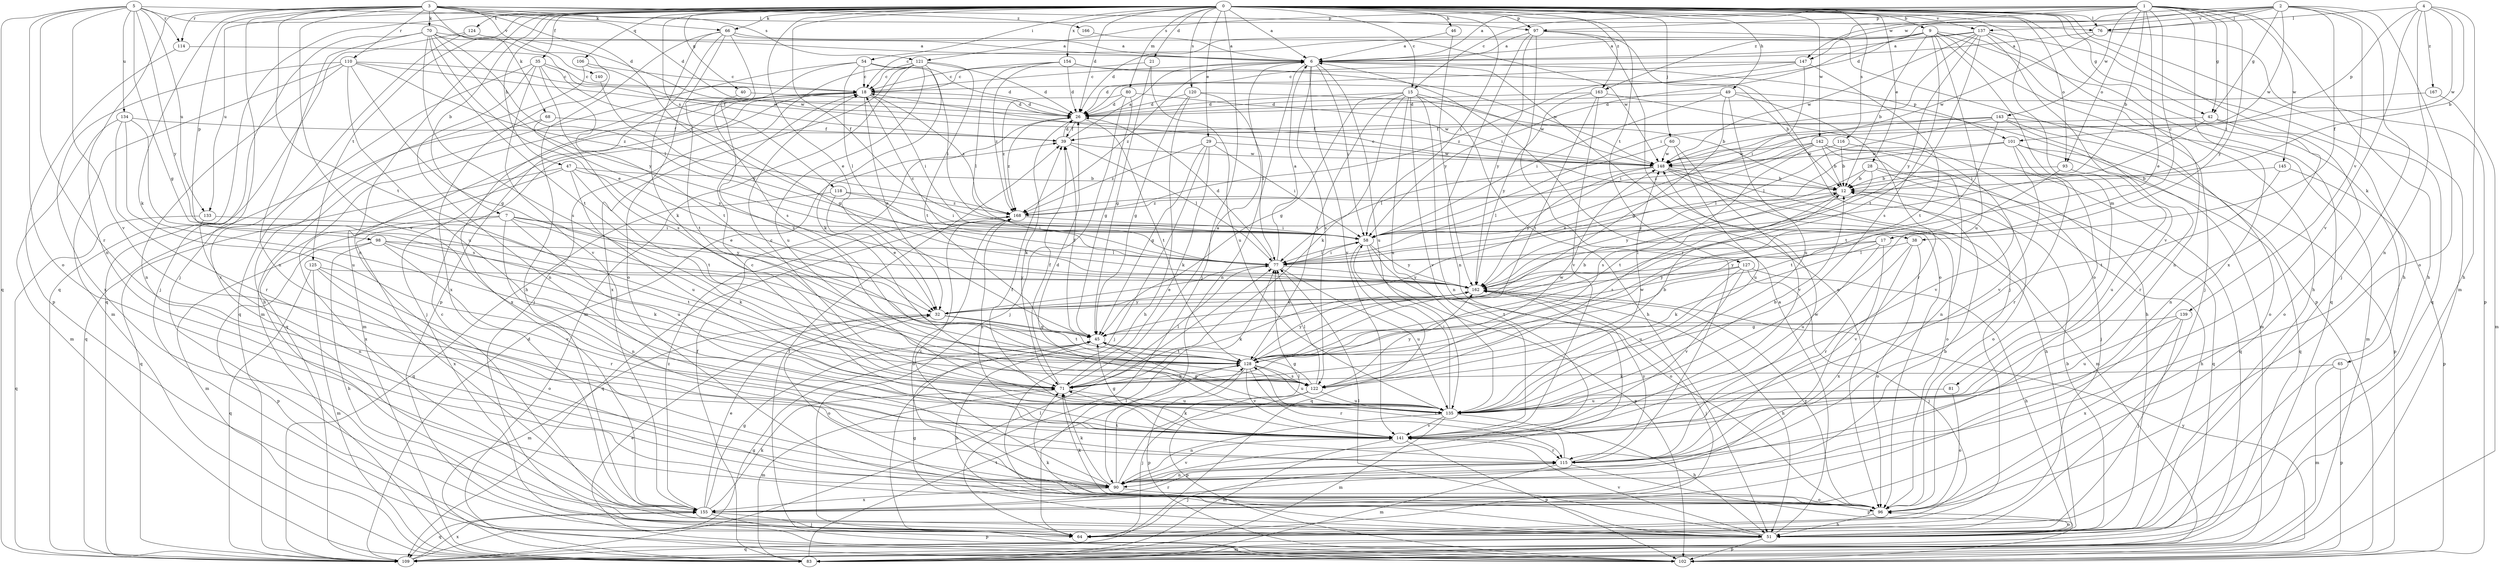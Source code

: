 strict digraph  {
0;
1;
2;
3;
4;
5;
6;
7;
9;
12;
15;
17;
18;
21;
26;
28;
29;
32;
35;
38;
39;
40;
42;
45;
46;
47;
49;
51;
54;
58;
60;
64;
65;
66;
68;
70;
71;
76;
77;
80;
81;
83;
90;
93;
96;
97;
98;
101;
102;
106;
109;
110;
114;
115;
116;
118;
120;
121;
122;
124;
125;
127;
128;
133;
134;
135;
137;
139;
140;
141;
142;
143;
145;
147;
148;
154;
155;
162;
163;
166;
167;
168;
0 -> 6  [label=a];
0 -> 7  [label=b];
0 -> 9  [label=b];
0 -> 15  [label=c];
0 -> 21  [label=d];
0 -> 26  [label=d];
0 -> 28  [label=e];
0 -> 29  [label=e];
0 -> 32  [label=e];
0 -> 35  [label=f];
0 -> 38  [label=f];
0 -> 40  [label=g];
0 -> 42  [label=g];
0 -> 46  [label=h];
0 -> 47  [label=h];
0 -> 49  [label=h];
0 -> 51  [label=h];
0 -> 54  [label=i];
0 -> 58  [label=i];
0 -> 60  [label=j];
0 -> 64  [label=j];
0 -> 65  [label=k];
0 -> 66  [label=k];
0 -> 76  [label=l];
0 -> 80  [label=m];
0 -> 81  [label=m];
0 -> 83  [label=m];
0 -> 90  [label=n];
0 -> 93  [label=o];
0 -> 97  [label=p];
0 -> 106  [label=q];
0 -> 109  [label=q];
0 -> 116  [label=s];
0 -> 118  [label=s];
0 -> 120  [label=s];
0 -> 124  [label=t];
0 -> 125  [label=t];
0 -> 127  [label=t];
0 -> 133  [label=u];
0 -> 137  [label=v];
0 -> 142  [label=w];
0 -> 154  [label=x];
0 -> 163  [label=z];
1 -> 6  [label=a];
1 -> 12  [label=b];
1 -> 15  [label=c];
1 -> 17  [label=c];
1 -> 32  [label=e];
1 -> 42  [label=g];
1 -> 51  [label=h];
1 -> 58  [label=i];
1 -> 93  [label=o];
1 -> 97  [label=p];
1 -> 121  [label=s];
1 -> 143  [label=w];
1 -> 145  [label=w];
1 -> 147  [label=w];
1 -> 155  [label=x];
1 -> 162  [label=y];
2 -> 26  [label=d];
2 -> 38  [label=f];
2 -> 42  [label=g];
2 -> 64  [label=j];
2 -> 76  [label=l];
2 -> 96  [label=o];
2 -> 137  [label=v];
2 -> 139  [label=v];
2 -> 147  [label=w];
2 -> 148  [label=w];
2 -> 163  [label=z];
3 -> 26  [label=d];
3 -> 58  [label=i];
3 -> 64  [label=j];
3 -> 66  [label=k];
3 -> 68  [label=k];
3 -> 70  [label=k];
3 -> 71  [label=k];
3 -> 90  [label=n];
3 -> 97  [label=p];
3 -> 98  [label=p];
3 -> 110  [label=r];
3 -> 114  [label=r];
3 -> 121  [label=s];
3 -> 128  [label=t];
3 -> 140  [label=v];
3 -> 141  [label=v];
3 -> 166  [label=z];
4 -> 12  [label=b];
4 -> 51  [label=h];
4 -> 76  [label=l];
4 -> 90  [label=n];
4 -> 101  [label=p];
4 -> 141  [label=v];
4 -> 148  [label=w];
4 -> 167  [label=z];
5 -> 26  [label=d];
5 -> 45  [label=g];
5 -> 76  [label=l];
5 -> 96  [label=o];
5 -> 109  [label=q];
5 -> 114  [label=r];
5 -> 115  [label=r];
5 -> 133  [label=u];
5 -> 134  [label=u];
5 -> 141  [label=v];
5 -> 162  [label=y];
6 -> 18  [label=c];
6 -> 58  [label=i];
6 -> 90  [label=n];
6 -> 96  [label=o];
6 -> 101  [label=p];
6 -> 122  [label=s];
6 -> 135  [label=u];
6 -> 141  [label=v];
6 -> 168  [label=z];
7 -> 58  [label=i];
7 -> 71  [label=k];
7 -> 83  [label=m];
7 -> 90  [label=n];
7 -> 135  [label=u];
7 -> 155  [label=x];
7 -> 162  [label=y];
9 -> 6  [label=a];
9 -> 12  [label=b];
9 -> 26  [label=d];
9 -> 51  [label=h];
9 -> 58  [label=i];
9 -> 64  [label=j];
9 -> 96  [label=o];
9 -> 109  [label=q];
9 -> 122  [label=s];
9 -> 135  [label=u];
12 -> 18  [label=c];
12 -> 51  [label=h];
12 -> 122  [label=s];
12 -> 162  [label=y];
12 -> 168  [label=z];
15 -> 26  [label=d];
15 -> 45  [label=g];
15 -> 51  [label=h];
15 -> 71  [label=k];
15 -> 90  [label=n];
15 -> 128  [label=t];
15 -> 135  [label=u];
15 -> 141  [label=v];
15 -> 148  [label=w];
17 -> 71  [label=k];
17 -> 77  [label=l];
17 -> 135  [label=u];
17 -> 141  [label=v];
17 -> 162  [label=y];
18 -> 26  [label=d];
18 -> 32  [label=e];
18 -> 58  [label=i];
18 -> 64  [label=j];
18 -> 83  [label=m];
18 -> 109  [label=q];
18 -> 155  [label=x];
18 -> 168  [label=z];
21 -> 18  [label=c];
21 -> 45  [label=g];
21 -> 135  [label=u];
26 -> 39  [label=f];
26 -> 71  [label=k];
26 -> 128  [label=t];
26 -> 168  [label=z];
28 -> 12  [label=b];
28 -> 96  [label=o];
28 -> 109  [label=q];
28 -> 128  [label=t];
28 -> 162  [label=y];
29 -> 45  [label=g];
29 -> 58  [label=i];
29 -> 64  [label=j];
29 -> 71  [label=k];
29 -> 148  [label=w];
29 -> 168  [label=z];
32 -> 45  [label=g];
32 -> 83  [label=m];
32 -> 96  [label=o];
32 -> 128  [label=t];
32 -> 162  [label=y];
35 -> 18  [label=c];
35 -> 45  [label=g];
35 -> 90  [label=n];
35 -> 109  [label=q];
35 -> 122  [label=s];
35 -> 128  [label=t];
35 -> 141  [label=v];
38 -> 77  [label=l];
38 -> 96  [label=o];
38 -> 115  [label=r];
38 -> 155  [label=x];
39 -> 6  [label=a];
39 -> 26  [label=d];
39 -> 77  [label=l];
39 -> 148  [label=w];
40 -> 26  [label=d];
40 -> 128  [label=t];
42 -> 39  [label=f];
42 -> 58  [label=i];
42 -> 90  [label=n];
42 -> 96  [label=o];
45 -> 12  [label=b];
45 -> 39  [label=f];
45 -> 51  [label=h];
45 -> 128  [label=t];
46 -> 6  [label=a];
46 -> 162  [label=y];
47 -> 12  [label=b];
47 -> 32  [label=e];
47 -> 109  [label=q];
47 -> 128  [label=t];
47 -> 135  [label=u];
47 -> 155  [label=x];
49 -> 26  [label=d];
49 -> 45  [label=g];
49 -> 58  [label=i];
49 -> 83  [label=m];
49 -> 115  [label=r];
49 -> 135  [label=u];
51 -> 6  [label=a];
51 -> 12  [label=b];
51 -> 18  [label=c];
51 -> 45  [label=g];
51 -> 71  [label=k];
51 -> 77  [label=l];
51 -> 83  [label=m];
51 -> 96  [label=o];
51 -> 102  [label=p];
51 -> 109  [label=q];
51 -> 141  [label=v];
54 -> 18  [label=c];
54 -> 26  [label=d];
54 -> 58  [label=i];
54 -> 77  [label=l];
54 -> 83  [label=m];
54 -> 122  [label=s];
58 -> 77  [label=l];
58 -> 96  [label=o];
58 -> 102  [label=p];
58 -> 109  [label=q];
58 -> 162  [label=y];
60 -> 77  [label=l];
60 -> 135  [label=u];
60 -> 141  [label=v];
60 -> 148  [label=w];
64 -> 77  [label=l];
65 -> 71  [label=k];
65 -> 83  [label=m];
65 -> 102  [label=p];
66 -> 6  [label=a];
66 -> 51  [label=h];
66 -> 71  [label=k];
66 -> 96  [label=o];
66 -> 102  [label=p];
66 -> 122  [label=s];
66 -> 148  [label=w];
68 -> 39  [label=f];
68 -> 109  [label=q];
68 -> 162  [label=y];
70 -> 6  [label=a];
70 -> 32  [label=e];
70 -> 64  [label=j];
70 -> 77  [label=l];
70 -> 90  [label=n];
70 -> 122  [label=s];
70 -> 128  [label=t];
70 -> 148  [label=w];
70 -> 162  [label=y];
71 -> 6  [label=a];
71 -> 18  [label=c];
71 -> 39  [label=f];
71 -> 77  [label=l];
71 -> 83  [label=m];
71 -> 135  [label=u];
71 -> 148  [label=w];
76 -> 6  [label=a];
76 -> 102  [label=p];
76 -> 148  [label=w];
77 -> 6  [label=a];
77 -> 18  [label=c];
77 -> 26  [label=d];
77 -> 32  [label=e];
77 -> 58  [label=i];
77 -> 135  [label=u];
77 -> 162  [label=y];
80 -> 26  [label=d];
80 -> 45  [label=g];
80 -> 64  [label=j];
80 -> 148  [label=w];
80 -> 168  [label=z];
81 -> 96  [label=o];
81 -> 135  [label=u];
83 -> 39  [label=f];
83 -> 128  [label=t];
90 -> 71  [label=k];
90 -> 77  [label=l];
90 -> 96  [label=o];
90 -> 128  [label=t];
90 -> 141  [label=v];
90 -> 155  [label=x];
90 -> 168  [label=z];
93 -> 12  [label=b];
93 -> 128  [label=t];
93 -> 135  [label=u];
96 -> 51  [label=h];
96 -> 71  [label=k];
96 -> 162  [label=y];
97 -> 6  [label=a];
97 -> 64  [label=j];
97 -> 90  [label=n];
97 -> 96  [label=o];
97 -> 102  [label=p];
97 -> 115  [label=r];
97 -> 162  [label=y];
98 -> 51  [label=h];
98 -> 71  [label=k];
98 -> 77  [label=l];
98 -> 102  [label=p];
98 -> 128  [label=t];
98 -> 141  [label=v];
101 -> 77  [label=l];
101 -> 102  [label=p];
101 -> 109  [label=q];
101 -> 115  [label=r];
101 -> 141  [label=v];
101 -> 148  [label=w];
102 -> 32  [label=e];
102 -> 39  [label=f];
102 -> 162  [label=y];
106 -> 18  [label=c];
106 -> 51  [label=h];
106 -> 155  [label=x];
109 -> 26  [label=d];
109 -> 45  [label=g];
109 -> 77  [label=l];
109 -> 155  [label=x];
110 -> 18  [label=c];
110 -> 39  [label=f];
110 -> 45  [label=g];
110 -> 83  [label=m];
110 -> 90  [label=n];
110 -> 135  [label=u];
110 -> 155  [label=x];
110 -> 168  [label=z];
114 -> 102  [label=p];
114 -> 148  [label=w];
115 -> 64  [label=j];
115 -> 83  [label=m];
115 -> 90  [label=n];
115 -> 102  [label=p];
115 -> 128  [label=t];
115 -> 148  [label=w];
115 -> 162  [label=y];
116 -> 12  [label=b];
116 -> 141  [label=v];
116 -> 148  [label=w];
118 -> 32  [label=e];
118 -> 58  [label=i];
118 -> 109  [label=q];
118 -> 168  [label=z];
120 -> 12  [label=b];
120 -> 26  [label=d];
120 -> 45  [label=g];
120 -> 51  [label=h];
120 -> 77  [label=l];
121 -> 18  [label=c];
121 -> 26  [label=d];
121 -> 64  [label=j];
121 -> 71  [label=k];
121 -> 83  [label=m];
121 -> 128  [label=t];
121 -> 135  [label=u];
121 -> 155  [label=x];
122 -> 12  [label=b];
122 -> 45  [label=g];
122 -> 64  [label=j];
122 -> 77  [label=l];
122 -> 102  [label=p];
122 -> 135  [label=u];
122 -> 162  [label=y];
124 -> 6  [label=a];
124 -> 109  [label=q];
124 -> 155  [label=x];
125 -> 83  [label=m];
125 -> 96  [label=o];
125 -> 109  [label=q];
125 -> 115  [label=r];
125 -> 162  [label=y];
127 -> 51  [label=h];
127 -> 64  [label=j];
127 -> 128  [label=t];
127 -> 135  [label=u];
127 -> 141  [label=v];
127 -> 162  [label=y];
128 -> 71  [label=k];
128 -> 102  [label=p];
128 -> 115  [label=r];
128 -> 122  [label=s];
128 -> 135  [label=u];
128 -> 141  [label=v];
128 -> 162  [label=y];
133 -> 58  [label=i];
133 -> 90  [label=n];
133 -> 109  [label=q];
134 -> 39  [label=f];
134 -> 83  [label=m];
134 -> 115  [label=r];
134 -> 122  [label=s];
134 -> 135  [label=u];
135 -> 12  [label=b];
135 -> 26  [label=d];
135 -> 45  [label=g];
135 -> 51  [label=h];
135 -> 58  [label=i];
135 -> 83  [label=m];
135 -> 90  [label=n];
135 -> 141  [label=v];
135 -> 148  [label=w];
137 -> 6  [label=a];
137 -> 18  [label=c];
137 -> 58  [label=i];
137 -> 90  [label=n];
137 -> 109  [label=q];
137 -> 128  [label=t];
137 -> 141  [label=v];
137 -> 148  [label=w];
137 -> 162  [label=y];
139 -> 45  [label=g];
139 -> 64  [label=j];
139 -> 135  [label=u];
139 -> 155  [label=x];
140 -> 162  [label=y];
141 -> 18  [label=c];
141 -> 39  [label=f];
141 -> 45  [label=g];
141 -> 71  [label=k];
141 -> 83  [label=m];
141 -> 102  [label=p];
141 -> 115  [label=r];
141 -> 168  [label=z];
142 -> 12  [label=b];
142 -> 32  [label=e];
142 -> 64  [label=j];
142 -> 90  [label=n];
142 -> 109  [label=q];
142 -> 122  [label=s];
142 -> 148  [label=w];
142 -> 168  [label=z];
143 -> 39  [label=f];
143 -> 58  [label=i];
143 -> 77  [label=l];
143 -> 83  [label=m];
143 -> 96  [label=o];
143 -> 115  [label=r];
143 -> 128  [label=t];
145 -> 12  [label=b];
145 -> 102  [label=p];
145 -> 128  [label=t];
147 -> 18  [label=c];
147 -> 26  [label=d];
147 -> 58  [label=i];
147 -> 128  [label=t];
147 -> 168  [label=z];
148 -> 12  [label=b];
148 -> 51  [label=h];
148 -> 77  [label=l];
148 -> 83  [label=m];
148 -> 96  [label=o];
148 -> 162  [label=y];
154 -> 12  [label=b];
154 -> 18  [label=c];
154 -> 26  [label=d];
154 -> 77  [label=l];
154 -> 148  [label=w];
154 -> 168  [label=z];
155 -> 12  [label=b];
155 -> 32  [label=e];
155 -> 45  [label=g];
155 -> 64  [label=j];
155 -> 71  [label=k];
155 -> 102  [label=p];
155 -> 109  [label=q];
155 -> 115  [label=r];
155 -> 168  [label=z];
162 -> 32  [label=e];
162 -> 51  [label=h];
162 -> 64  [label=j];
162 -> 71  [label=k];
163 -> 26  [label=d];
163 -> 51  [label=h];
163 -> 128  [label=t];
163 -> 141  [label=v];
163 -> 162  [label=y];
166 -> 6  [label=a];
167 -> 26  [label=d];
167 -> 83  [label=m];
168 -> 58  [label=i];
168 -> 96  [label=o];
168 -> 109  [label=q];
}
